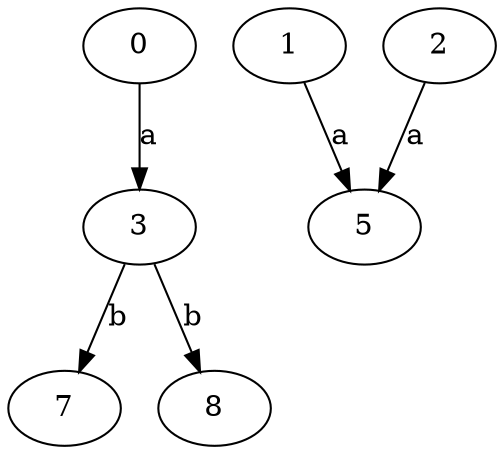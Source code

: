 strict digraph  {
3;
0;
5;
1;
2;
7;
8;
3 -> 7  [label=b];
3 -> 8  [label=b];
0 -> 3  [label=a];
1 -> 5  [label=a];
2 -> 5  [label=a];
}
